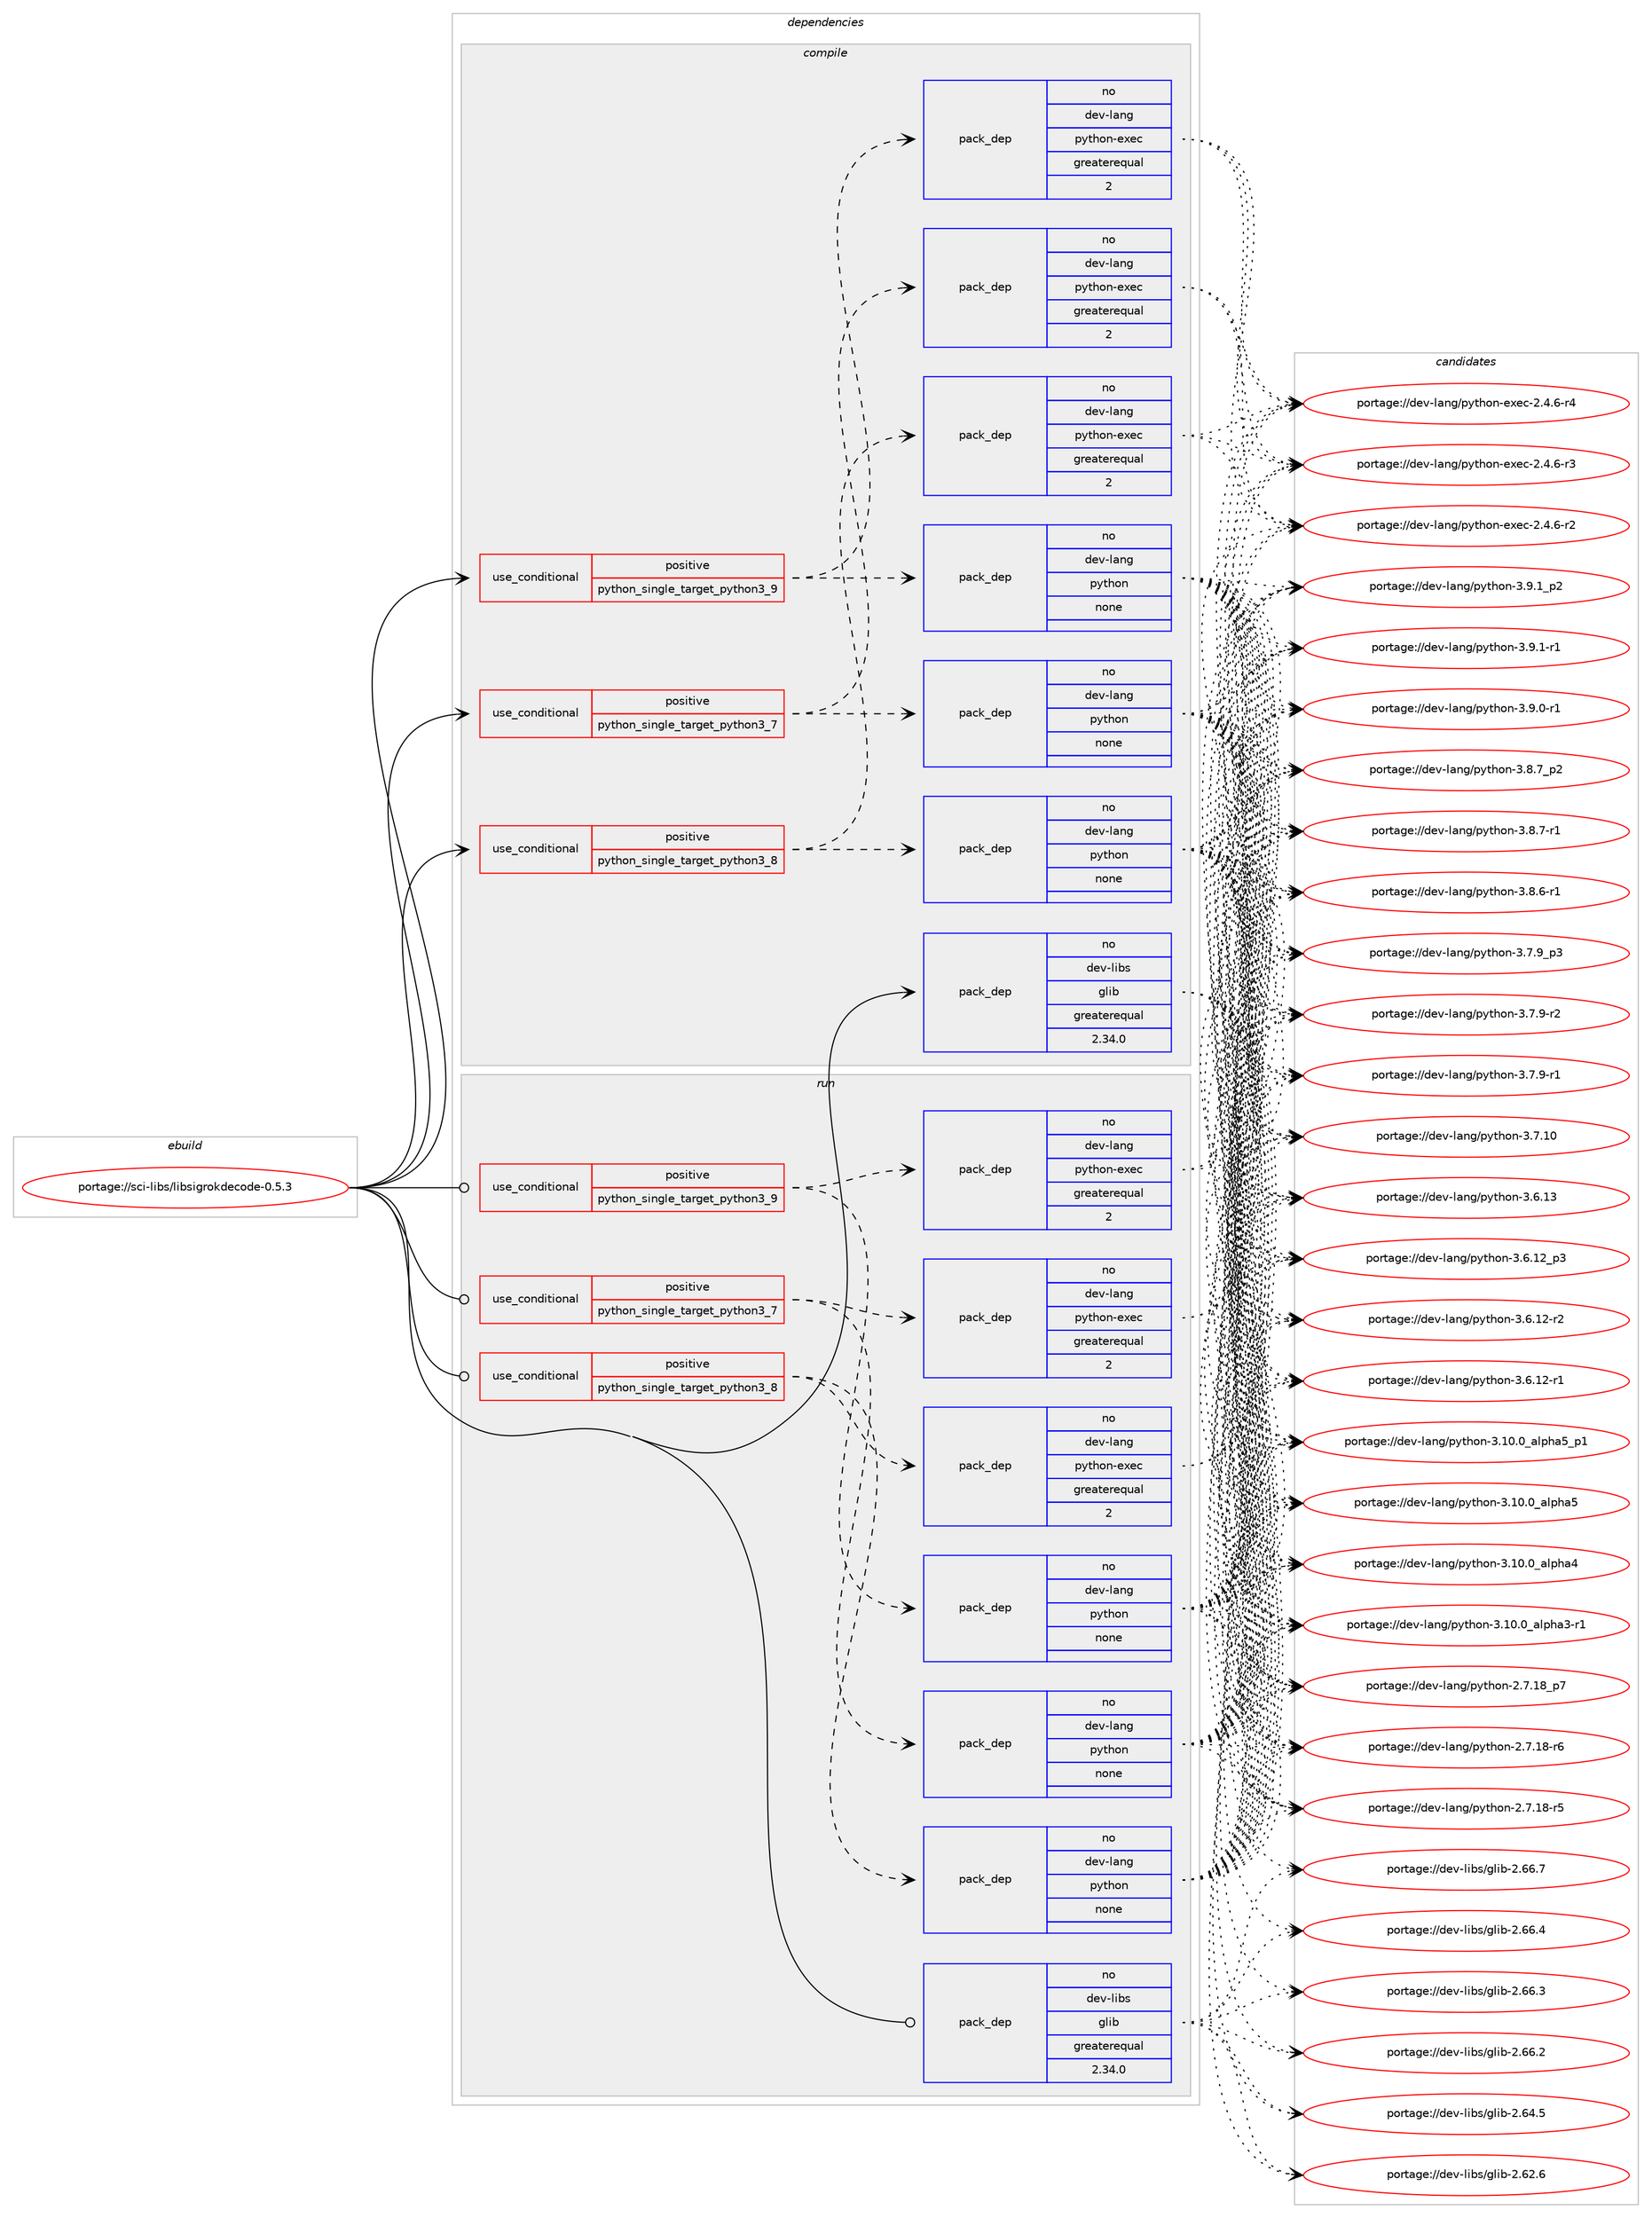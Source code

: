 digraph prolog {

# *************
# Graph options
# *************

newrank=true;
concentrate=true;
compound=true;
graph [rankdir=LR,fontname=Helvetica,fontsize=10,ranksep=1.5];#, ranksep=2.5, nodesep=0.2];
edge  [arrowhead=vee];
node  [fontname=Helvetica,fontsize=10];

# **********
# The ebuild
# **********

subgraph cluster_leftcol {
color=gray;
rank=same;
label=<<i>ebuild</i>>;
id [label="portage://sci-libs/libsigrokdecode-0.5.3", color=red, width=4, href="../sci-libs/libsigrokdecode-0.5.3.svg"];
}

# ****************
# The dependencies
# ****************

subgraph cluster_midcol {
color=gray;
label=<<i>dependencies</i>>;
subgraph cluster_compile {
fillcolor="#eeeeee";
style=filled;
label=<<i>compile</i>>;
subgraph cond2514 {
dependency8645 [label=<<TABLE BORDER="0" CELLBORDER="1" CELLSPACING="0" CELLPADDING="4"><TR><TD ROWSPAN="3" CELLPADDING="10">use_conditional</TD></TR><TR><TD>positive</TD></TR><TR><TD>python_single_target_python3_7</TD></TR></TABLE>>, shape=none, color=red];
subgraph pack6048 {
dependency8646 [label=<<TABLE BORDER="0" CELLBORDER="1" CELLSPACING="0" CELLPADDING="4" WIDTH="220"><TR><TD ROWSPAN="6" CELLPADDING="30">pack_dep</TD></TR><TR><TD WIDTH="110">no</TD></TR><TR><TD>dev-lang</TD></TR><TR><TD>python</TD></TR><TR><TD>none</TD></TR><TR><TD></TD></TR></TABLE>>, shape=none, color=blue];
}
dependency8645:e -> dependency8646:w [weight=20,style="dashed",arrowhead="vee"];
subgraph pack6049 {
dependency8647 [label=<<TABLE BORDER="0" CELLBORDER="1" CELLSPACING="0" CELLPADDING="4" WIDTH="220"><TR><TD ROWSPAN="6" CELLPADDING="30">pack_dep</TD></TR><TR><TD WIDTH="110">no</TD></TR><TR><TD>dev-lang</TD></TR><TR><TD>python-exec</TD></TR><TR><TD>greaterequal</TD></TR><TR><TD>2</TD></TR></TABLE>>, shape=none, color=blue];
}
dependency8645:e -> dependency8647:w [weight=20,style="dashed",arrowhead="vee"];
}
id:e -> dependency8645:w [weight=20,style="solid",arrowhead="vee"];
subgraph cond2515 {
dependency8648 [label=<<TABLE BORDER="0" CELLBORDER="1" CELLSPACING="0" CELLPADDING="4"><TR><TD ROWSPAN="3" CELLPADDING="10">use_conditional</TD></TR><TR><TD>positive</TD></TR><TR><TD>python_single_target_python3_8</TD></TR></TABLE>>, shape=none, color=red];
subgraph pack6050 {
dependency8649 [label=<<TABLE BORDER="0" CELLBORDER="1" CELLSPACING="0" CELLPADDING="4" WIDTH="220"><TR><TD ROWSPAN="6" CELLPADDING="30">pack_dep</TD></TR><TR><TD WIDTH="110">no</TD></TR><TR><TD>dev-lang</TD></TR><TR><TD>python</TD></TR><TR><TD>none</TD></TR><TR><TD></TD></TR></TABLE>>, shape=none, color=blue];
}
dependency8648:e -> dependency8649:w [weight=20,style="dashed",arrowhead="vee"];
subgraph pack6051 {
dependency8650 [label=<<TABLE BORDER="0" CELLBORDER="1" CELLSPACING="0" CELLPADDING="4" WIDTH="220"><TR><TD ROWSPAN="6" CELLPADDING="30">pack_dep</TD></TR><TR><TD WIDTH="110">no</TD></TR><TR><TD>dev-lang</TD></TR><TR><TD>python-exec</TD></TR><TR><TD>greaterequal</TD></TR><TR><TD>2</TD></TR></TABLE>>, shape=none, color=blue];
}
dependency8648:e -> dependency8650:w [weight=20,style="dashed",arrowhead="vee"];
}
id:e -> dependency8648:w [weight=20,style="solid",arrowhead="vee"];
subgraph cond2516 {
dependency8651 [label=<<TABLE BORDER="0" CELLBORDER="1" CELLSPACING="0" CELLPADDING="4"><TR><TD ROWSPAN="3" CELLPADDING="10">use_conditional</TD></TR><TR><TD>positive</TD></TR><TR><TD>python_single_target_python3_9</TD></TR></TABLE>>, shape=none, color=red];
subgraph pack6052 {
dependency8652 [label=<<TABLE BORDER="0" CELLBORDER="1" CELLSPACING="0" CELLPADDING="4" WIDTH="220"><TR><TD ROWSPAN="6" CELLPADDING="30">pack_dep</TD></TR><TR><TD WIDTH="110">no</TD></TR><TR><TD>dev-lang</TD></TR><TR><TD>python</TD></TR><TR><TD>none</TD></TR><TR><TD></TD></TR></TABLE>>, shape=none, color=blue];
}
dependency8651:e -> dependency8652:w [weight=20,style="dashed",arrowhead="vee"];
subgraph pack6053 {
dependency8653 [label=<<TABLE BORDER="0" CELLBORDER="1" CELLSPACING="0" CELLPADDING="4" WIDTH="220"><TR><TD ROWSPAN="6" CELLPADDING="30">pack_dep</TD></TR><TR><TD WIDTH="110">no</TD></TR><TR><TD>dev-lang</TD></TR><TR><TD>python-exec</TD></TR><TR><TD>greaterequal</TD></TR><TR><TD>2</TD></TR></TABLE>>, shape=none, color=blue];
}
dependency8651:e -> dependency8653:w [weight=20,style="dashed",arrowhead="vee"];
}
id:e -> dependency8651:w [weight=20,style="solid",arrowhead="vee"];
subgraph pack6054 {
dependency8654 [label=<<TABLE BORDER="0" CELLBORDER="1" CELLSPACING="0" CELLPADDING="4" WIDTH="220"><TR><TD ROWSPAN="6" CELLPADDING="30">pack_dep</TD></TR><TR><TD WIDTH="110">no</TD></TR><TR><TD>dev-libs</TD></TR><TR><TD>glib</TD></TR><TR><TD>greaterequal</TD></TR><TR><TD>2.34.0</TD></TR></TABLE>>, shape=none, color=blue];
}
id:e -> dependency8654:w [weight=20,style="solid",arrowhead="vee"];
}
subgraph cluster_compileandrun {
fillcolor="#eeeeee";
style=filled;
label=<<i>compile and run</i>>;
}
subgraph cluster_run {
fillcolor="#eeeeee";
style=filled;
label=<<i>run</i>>;
subgraph cond2517 {
dependency8655 [label=<<TABLE BORDER="0" CELLBORDER="1" CELLSPACING="0" CELLPADDING="4"><TR><TD ROWSPAN="3" CELLPADDING="10">use_conditional</TD></TR><TR><TD>positive</TD></TR><TR><TD>python_single_target_python3_7</TD></TR></TABLE>>, shape=none, color=red];
subgraph pack6055 {
dependency8656 [label=<<TABLE BORDER="0" CELLBORDER="1" CELLSPACING="0" CELLPADDING="4" WIDTH="220"><TR><TD ROWSPAN="6" CELLPADDING="30">pack_dep</TD></TR><TR><TD WIDTH="110">no</TD></TR><TR><TD>dev-lang</TD></TR><TR><TD>python</TD></TR><TR><TD>none</TD></TR><TR><TD></TD></TR></TABLE>>, shape=none, color=blue];
}
dependency8655:e -> dependency8656:w [weight=20,style="dashed",arrowhead="vee"];
subgraph pack6056 {
dependency8657 [label=<<TABLE BORDER="0" CELLBORDER="1" CELLSPACING="0" CELLPADDING="4" WIDTH="220"><TR><TD ROWSPAN="6" CELLPADDING="30">pack_dep</TD></TR><TR><TD WIDTH="110">no</TD></TR><TR><TD>dev-lang</TD></TR><TR><TD>python-exec</TD></TR><TR><TD>greaterequal</TD></TR><TR><TD>2</TD></TR></TABLE>>, shape=none, color=blue];
}
dependency8655:e -> dependency8657:w [weight=20,style="dashed",arrowhead="vee"];
}
id:e -> dependency8655:w [weight=20,style="solid",arrowhead="odot"];
subgraph cond2518 {
dependency8658 [label=<<TABLE BORDER="0" CELLBORDER="1" CELLSPACING="0" CELLPADDING="4"><TR><TD ROWSPAN="3" CELLPADDING="10">use_conditional</TD></TR><TR><TD>positive</TD></TR><TR><TD>python_single_target_python3_8</TD></TR></TABLE>>, shape=none, color=red];
subgraph pack6057 {
dependency8659 [label=<<TABLE BORDER="0" CELLBORDER="1" CELLSPACING="0" CELLPADDING="4" WIDTH="220"><TR><TD ROWSPAN="6" CELLPADDING="30">pack_dep</TD></TR><TR><TD WIDTH="110">no</TD></TR><TR><TD>dev-lang</TD></TR><TR><TD>python</TD></TR><TR><TD>none</TD></TR><TR><TD></TD></TR></TABLE>>, shape=none, color=blue];
}
dependency8658:e -> dependency8659:w [weight=20,style="dashed",arrowhead="vee"];
subgraph pack6058 {
dependency8660 [label=<<TABLE BORDER="0" CELLBORDER="1" CELLSPACING="0" CELLPADDING="4" WIDTH="220"><TR><TD ROWSPAN="6" CELLPADDING="30">pack_dep</TD></TR><TR><TD WIDTH="110">no</TD></TR><TR><TD>dev-lang</TD></TR><TR><TD>python-exec</TD></TR><TR><TD>greaterequal</TD></TR><TR><TD>2</TD></TR></TABLE>>, shape=none, color=blue];
}
dependency8658:e -> dependency8660:w [weight=20,style="dashed",arrowhead="vee"];
}
id:e -> dependency8658:w [weight=20,style="solid",arrowhead="odot"];
subgraph cond2519 {
dependency8661 [label=<<TABLE BORDER="0" CELLBORDER="1" CELLSPACING="0" CELLPADDING="4"><TR><TD ROWSPAN="3" CELLPADDING="10">use_conditional</TD></TR><TR><TD>positive</TD></TR><TR><TD>python_single_target_python3_9</TD></TR></TABLE>>, shape=none, color=red];
subgraph pack6059 {
dependency8662 [label=<<TABLE BORDER="0" CELLBORDER="1" CELLSPACING="0" CELLPADDING="4" WIDTH="220"><TR><TD ROWSPAN="6" CELLPADDING="30">pack_dep</TD></TR><TR><TD WIDTH="110">no</TD></TR><TR><TD>dev-lang</TD></TR><TR><TD>python</TD></TR><TR><TD>none</TD></TR><TR><TD></TD></TR></TABLE>>, shape=none, color=blue];
}
dependency8661:e -> dependency8662:w [weight=20,style="dashed",arrowhead="vee"];
subgraph pack6060 {
dependency8663 [label=<<TABLE BORDER="0" CELLBORDER="1" CELLSPACING="0" CELLPADDING="4" WIDTH="220"><TR><TD ROWSPAN="6" CELLPADDING="30">pack_dep</TD></TR><TR><TD WIDTH="110">no</TD></TR><TR><TD>dev-lang</TD></TR><TR><TD>python-exec</TD></TR><TR><TD>greaterequal</TD></TR><TR><TD>2</TD></TR></TABLE>>, shape=none, color=blue];
}
dependency8661:e -> dependency8663:w [weight=20,style="dashed",arrowhead="vee"];
}
id:e -> dependency8661:w [weight=20,style="solid",arrowhead="odot"];
subgraph pack6061 {
dependency8664 [label=<<TABLE BORDER="0" CELLBORDER="1" CELLSPACING="0" CELLPADDING="4" WIDTH="220"><TR><TD ROWSPAN="6" CELLPADDING="30">pack_dep</TD></TR><TR><TD WIDTH="110">no</TD></TR><TR><TD>dev-libs</TD></TR><TR><TD>glib</TD></TR><TR><TD>greaterequal</TD></TR><TR><TD>2.34.0</TD></TR></TABLE>>, shape=none, color=blue];
}
id:e -> dependency8664:w [weight=20,style="solid",arrowhead="odot"];
}
}

# **************
# The candidates
# **************

subgraph cluster_choices {
rank=same;
color=gray;
label=<<i>candidates</i>>;

subgraph choice6048 {
color=black;
nodesep=1;
choice1001011184510897110103471121211161041111104551465746499511250 [label="portage://dev-lang/python-3.9.1_p2", color=red, width=4,href="../dev-lang/python-3.9.1_p2.svg"];
choice1001011184510897110103471121211161041111104551465746494511449 [label="portage://dev-lang/python-3.9.1-r1", color=red, width=4,href="../dev-lang/python-3.9.1-r1.svg"];
choice1001011184510897110103471121211161041111104551465746484511449 [label="portage://dev-lang/python-3.9.0-r1", color=red, width=4,href="../dev-lang/python-3.9.0-r1.svg"];
choice1001011184510897110103471121211161041111104551465646559511250 [label="portage://dev-lang/python-3.8.7_p2", color=red, width=4,href="../dev-lang/python-3.8.7_p2.svg"];
choice1001011184510897110103471121211161041111104551465646554511449 [label="portage://dev-lang/python-3.8.7-r1", color=red, width=4,href="../dev-lang/python-3.8.7-r1.svg"];
choice1001011184510897110103471121211161041111104551465646544511449 [label="portage://dev-lang/python-3.8.6-r1", color=red, width=4,href="../dev-lang/python-3.8.6-r1.svg"];
choice1001011184510897110103471121211161041111104551465546579511251 [label="portage://dev-lang/python-3.7.9_p3", color=red, width=4,href="../dev-lang/python-3.7.9_p3.svg"];
choice1001011184510897110103471121211161041111104551465546574511450 [label="portage://dev-lang/python-3.7.9-r2", color=red, width=4,href="../dev-lang/python-3.7.9-r2.svg"];
choice1001011184510897110103471121211161041111104551465546574511449 [label="portage://dev-lang/python-3.7.9-r1", color=red, width=4,href="../dev-lang/python-3.7.9-r1.svg"];
choice10010111845108971101034711212111610411111045514655464948 [label="portage://dev-lang/python-3.7.10", color=red, width=4,href="../dev-lang/python-3.7.10.svg"];
choice10010111845108971101034711212111610411111045514654464951 [label="portage://dev-lang/python-3.6.13", color=red, width=4,href="../dev-lang/python-3.6.13.svg"];
choice100101118451089711010347112121116104111110455146544649509511251 [label="portage://dev-lang/python-3.6.12_p3", color=red, width=4,href="../dev-lang/python-3.6.12_p3.svg"];
choice100101118451089711010347112121116104111110455146544649504511450 [label="portage://dev-lang/python-3.6.12-r2", color=red, width=4,href="../dev-lang/python-3.6.12-r2.svg"];
choice100101118451089711010347112121116104111110455146544649504511449 [label="portage://dev-lang/python-3.6.12-r1", color=red, width=4,href="../dev-lang/python-3.6.12-r1.svg"];
choice10010111845108971101034711212111610411111045514649484648959710811210497539511249 [label="portage://dev-lang/python-3.10.0_alpha5_p1", color=red, width=4,href="../dev-lang/python-3.10.0_alpha5_p1.svg"];
choice1001011184510897110103471121211161041111104551464948464895971081121049753 [label="portage://dev-lang/python-3.10.0_alpha5", color=red, width=4,href="../dev-lang/python-3.10.0_alpha5.svg"];
choice1001011184510897110103471121211161041111104551464948464895971081121049752 [label="portage://dev-lang/python-3.10.0_alpha4", color=red, width=4,href="../dev-lang/python-3.10.0_alpha4.svg"];
choice10010111845108971101034711212111610411111045514649484648959710811210497514511449 [label="portage://dev-lang/python-3.10.0_alpha3-r1", color=red, width=4,href="../dev-lang/python-3.10.0_alpha3-r1.svg"];
choice100101118451089711010347112121116104111110455046554649569511255 [label="portage://dev-lang/python-2.7.18_p7", color=red, width=4,href="../dev-lang/python-2.7.18_p7.svg"];
choice100101118451089711010347112121116104111110455046554649564511454 [label="portage://dev-lang/python-2.7.18-r6", color=red, width=4,href="../dev-lang/python-2.7.18-r6.svg"];
choice100101118451089711010347112121116104111110455046554649564511453 [label="portage://dev-lang/python-2.7.18-r5", color=red, width=4,href="../dev-lang/python-2.7.18-r5.svg"];
dependency8646:e -> choice1001011184510897110103471121211161041111104551465746499511250:w [style=dotted,weight="100"];
dependency8646:e -> choice1001011184510897110103471121211161041111104551465746494511449:w [style=dotted,weight="100"];
dependency8646:e -> choice1001011184510897110103471121211161041111104551465746484511449:w [style=dotted,weight="100"];
dependency8646:e -> choice1001011184510897110103471121211161041111104551465646559511250:w [style=dotted,weight="100"];
dependency8646:e -> choice1001011184510897110103471121211161041111104551465646554511449:w [style=dotted,weight="100"];
dependency8646:e -> choice1001011184510897110103471121211161041111104551465646544511449:w [style=dotted,weight="100"];
dependency8646:e -> choice1001011184510897110103471121211161041111104551465546579511251:w [style=dotted,weight="100"];
dependency8646:e -> choice1001011184510897110103471121211161041111104551465546574511450:w [style=dotted,weight="100"];
dependency8646:e -> choice1001011184510897110103471121211161041111104551465546574511449:w [style=dotted,weight="100"];
dependency8646:e -> choice10010111845108971101034711212111610411111045514655464948:w [style=dotted,weight="100"];
dependency8646:e -> choice10010111845108971101034711212111610411111045514654464951:w [style=dotted,weight="100"];
dependency8646:e -> choice100101118451089711010347112121116104111110455146544649509511251:w [style=dotted,weight="100"];
dependency8646:e -> choice100101118451089711010347112121116104111110455146544649504511450:w [style=dotted,weight="100"];
dependency8646:e -> choice100101118451089711010347112121116104111110455146544649504511449:w [style=dotted,weight="100"];
dependency8646:e -> choice10010111845108971101034711212111610411111045514649484648959710811210497539511249:w [style=dotted,weight="100"];
dependency8646:e -> choice1001011184510897110103471121211161041111104551464948464895971081121049753:w [style=dotted,weight="100"];
dependency8646:e -> choice1001011184510897110103471121211161041111104551464948464895971081121049752:w [style=dotted,weight="100"];
dependency8646:e -> choice10010111845108971101034711212111610411111045514649484648959710811210497514511449:w [style=dotted,weight="100"];
dependency8646:e -> choice100101118451089711010347112121116104111110455046554649569511255:w [style=dotted,weight="100"];
dependency8646:e -> choice100101118451089711010347112121116104111110455046554649564511454:w [style=dotted,weight="100"];
dependency8646:e -> choice100101118451089711010347112121116104111110455046554649564511453:w [style=dotted,weight="100"];
}
subgraph choice6049 {
color=black;
nodesep=1;
choice10010111845108971101034711212111610411111045101120101994550465246544511452 [label="portage://dev-lang/python-exec-2.4.6-r4", color=red, width=4,href="../dev-lang/python-exec-2.4.6-r4.svg"];
choice10010111845108971101034711212111610411111045101120101994550465246544511451 [label="portage://dev-lang/python-exec-2.4.6-r3", color=red, width=4,href="../dev-lang/python-exec-2.4.6-r3.svg"];
choice10010111845108971101034711212111610411111045101120101994550465246544511450 [label="portage://dev-lang/python-exec-2.4.6-r2", color=red, width=4,href="../dev-lang/python-exec-2.4.6-r2.svg"];
dependency8647:e -> choice10010111845108971101034711212111610411111045101120101994550465246544511452:w [style=dotted,weight="100"];
dependency8647:e -> choice10010111845108971101034711212111610411111045101120101994550465246544511451:w [style=dotted,weight="100"];
dependency8647:e -> choice10010111845108971101034711212111610411111045101120101994550465246544511450:w [style=dotted,weight="100"];
}
subgraph choice6050 {
color=black;
nodesep=1;
choice1001011184510897110103471121211161041111104551465746499511250 [label="portage://dev-lang/python-3.9.1_p2", color=red, width=4,href="../dev-lang/python-3.9.1_p2.svg"];
choice1001011184510897110103471121211161041111104551465746494511449 [label="portage://dev-lang/python-3.9.1-r1", color=red, width=4,href="../dev-lang/python-3.9.1-r1.svg"];
choice1001011184510897110103471121211161041111104551465746484511449 [label="portage://dev-lang/python-3.9.0-r1", color=red, width=4,href="../dev-lang/python-3.9.0-r1.svg"];
choice1001011184510897110103471121211161041111104551465646559511250 [label="portage://dev-lang/python-3.8.7_p2", color=red, width=4,href="../dev-lang/python-3.8.7_p2.svg"];
choice1001011184510897110103471121211161041111104551465646554511449 [label="portage://dev-lang/python-3.8.7-r1", color=red, width=4,href="../dev-lang/python-3.8.7-r1.svg"];
choice1001011184510897110103471121211161041111104551465646544511449 [label="portage://dev-lang/python-3.8.6-r1", color=red, width=4,href="../dev-lang/python-3.8.6-r1.svg"];
choice1001011184510897110103471121211161041111104551465546579511251 [label="portage://dev-lang/python-3.7.9_p3", color=red, width=4,href="../dev-lang/python-3.7.9_p3.svg"];
choice1001011184510897110103471121211161041111104551465546574511450 [label="portage://dev-lang/python-3.7.9-r2", color=red, width=4,href="../dev-lang/python-3.7.9-r2.svg"];
choice1001011184510897110103471121211161041111104551465546574511449 [label="portage://dev-lang/python-3.7.9-r1", color=red, width=4,href="../dev-lang/python-3.7.9-r1.svg"];
choice10010111845108971101034711212111610411111045514655464948 [label="portage://dev-lang/python-3.7.10", color=red, width=4,href="../dev-lang/python-3.7.10.svg"];
choice10010111845108971101034711212111610411111045514654464951 [label="portage://dev-lang/python-3.6.13", color=red, width=4,href="../dev-lang/python-3.6.13.svg"];
choice100101118451089711010347112121116104111110455146544649509511251 [label="portage://dev-lang/python-3.6.12_p3", color=red, width=4,href="../dev-lang/python-3.6.12_p3.svg"];
choice100101118451089711010347112121116104111110455146544649504511450 [label="portage://dev-lang/python-3.6.12-r2", color=red, width=4,href="../dev-lang/python-3.6.12-r2.svg"];
choice100101118451089711010347112121116104111110455146544649504511449 [label="portage://dev-lang/python-3.6.12-r1", color=red, width=4,href="../dev-lang/python-3.6.12-r1.svg"];
choice10010111845108971101034711212111610411111045514649484648959710811210497539511249 [label="portage://dev-lang/python-3.10.0_alpha5_p1", color=red, width=4,href="../dev-lang/python-3.10.0_alpha5_p1.svg"];
choice1001011184510897110103471121211161041111104551464948464895971081121049753 [label="portage://dev-lang/python-3.10.0_alpha5", color=red, width=4,href="../dev-lang/python-3.10.0_alpha5.svg"];
choice1001011184510897110103471121211161041111104551464948464895971081121049752 [label="portage://dev-lang/python-3.10.0_alpha4", color=red, width=4,href="../dev-lang/python-3.10.0_alpha4.svg"];
choice10010111845108971101034711212111610411111045514649484648959710811210497514511449 [label="portage://dev-lang/python-3.10.0_alpha3-r1", color=red, width=4,href="../dev-lang/python-3.10.0_alpha3-r1.svg"];
choice100101118451089711010347112121116104111110455046554649569511255 [label="portage://dev-lang/python-2.7.18_p7", color=red, width=4,href="../dev-lang/python-2.7.18_p7.svg"];
choice100101118451089711010347112121116104111110455046554649564511454 [label="portage://dev-lang/python-2.7.18-r6", color=red, width=4,href="../dev-lang/python-2.7.18-r6.svg"];
choice100101118451089711010347112121116104111110455046554649564511453 [label="portage://dev-lang/python-2.7.18-r5", color=red, width=4,href="../dev-lang/python-2.7.18-r5.svg"];
dependency8649:e -> choice1001011184510897110103471121211161041111104551465746499511250:w [style=dotted,weight="100"];
dependency8649:e -> choice1001011184510897110103471121211161041111104551465746494511449:w [style=dotted,weight="100"];
dependency8649:e -> choice1001011184510897110103471121211161041111104551465746484511449:w [style=dotted,weight="100"];
dependency8649:e -> choice1001011184510897110103471121211161041111104551465646559511250:w [style=dotted,weight="100"];
dependency8649:e -> choice1001011184510897110103471121211161041111104551465646554511449:w [style=dotted,weight="100"];
dependency8649:e -> choice1001011184510897110103471121211161041111104551465646544511449:w [style=dotted,weight="100"];
dependency8649:e -> choice1001011184510897110103471121211161041111104551465546579511251:w [style=dotted,weight="100"];
dependency8649:e -> choice1001011184510897110103471121211161041111104551465546574511450:w [style=dotted,weight="100"];
dependency8649:e -> choice1001011184510897110103471121211161041111104551465546574511449:w [style=dotted,weight="100"];
dependency8649:e -> choice10010111845108971101034711212111610411111045514655464948:w [style=dotted,weight="100"];
dependency8649:e -> choice10010111845108971101034711212111610411111045514654464951:w [style=dotted,weight="100"];
dependency8649:e -> choice100101118451089711010347112121116104111110455146544649509511251:w [style=dotted,weight="100"];
dependency8649:e -> choice100101118451089711010347112121116104111110455146544649504511450:w [style=dotted,weight="100"];
dependency8649:e -> choice100101118451089711010347112121116104111110455146544649504511449:w [style=dotted,weight="100"];
dependency8649:e -> choice10010111845108971101034711212111610411111045514649484648959710811210497539511249:w [style=dotted,weight="100"];
dependency8649:e -> choice1001011184510897110103471121211161041111104551464948464895971081121049753:w [style=dotted,weight="100"];
dependency8649:e -> choice1001011184510897110103471121211161041111104551464948464895971081121049752:w [style=dotted,weight="100"];
dependency8649:e -> choice10010111845108971101034711212111610411111045514649484648959710811210497514511449:w [style=dotted,weight="100"];
dependency8649:e -> choice100101118451089711010347112121116104111110455046554649569511255:w [style=dotted,weight="100"];
dependency8649:e -> choice100101118451089711010347112121116104111110455046554649564511454:w [style=dotted,weight="100"];
dependency8649:e -> choice100101118451089711010347112121116104111110455046554649564511453:w [style=dotted,weight="100"];
}
subgraph choice6051 {
color=black;
nodesep=1;
choice10010111845108971101034711212111610411111045101120101994550465246544511452 [label="portage://dev-lang/python-exec-2.4.6-r4", color=red, width=4,href="../dev-lang/python-exec-2.4.6-r4.svg"];
choice10010111845108971101034711212111610411111045101120101994550465246544511451 [label="portage://dev-lang/python-exec-2.4.6-r3", color=red, width=4,href="../dev-lang/python-exec-2.4.6-r3.svg"];
choice10010111845108971101034711212111610411111045101120101994550465246544511450 [label="portage://dev-lang/python-exec-2.4.6-r2", color=red, width=4,href="../dev-lang/python-exec-2.4.6-r2.svg"];
dependency8650:e -> choice10010111845108971101034711212111610411111045101120101994550465246544511452:w [style=dotted,weight="100"];
dependency8650:e -> choice10010111845108971101034711212111610411111045101120101994550465246544511451:w [style=dotted,weight="100"];
dependency8650:e -> choice10010111845108971101034711212111610411111045101120101994550465246544511450:w [style=dotted,weight="100"];
}
subgraph choice6052 {
color=black;
nodesep=1;
choice1001011184510897110103471121211161041111104551465746499511250 [label="portage://dev-lang/python-3.9.1_p2", color=red, width=4,href="../dev-lang/python-3.9.1_p2.svg"];
choice1001011184510897110103471121211161041111104551465746494511449 [label="portage://dev-lang/python-3.9.1-r1", color=red, width=4,href="../dev-lang/python-3.9.1-r1.svg"];
choice1001011184510897110103471121211161041111104551465746484511449 [label="portage://dev-lang/python-3.9.0-r1", color=red, width=4,href="../dev-lang/python-3.9.0-r1.svg"];
choice1001011184510897110103471121211161041111104551465646559511250 [label="portage://dev-lang/python-3.8.7_p2", color=red, width=4,href="../dev-lang/python-3.8.7_p2.svg"];
choice1001011184510897110103471121211161041111104551465646554511449 [label="portage://dev-lang/python-3.8.7-r1", color=red, width=4,href="../dev-lang/python-3.8.7-r1.svg"];
choice1001011184510897110103471121211161041111104551465646544511449 [label="portage://dev-lang/python-3.8.6-r1", color=red, width=4,href="../dev-lang/python-3.8.6-r1.svg"];
choice1001011184510897110103471121211161041111104551465546579511251 [label="portage://dev-lang/python-3.7.9_p3", color=red, width=4,href="../dev-lang/python-3.7.9_p3.svg"];
choice1001011184510897110103471121211161041111104551465546574511450 [label="portage://dev-lang/python-3.7.9-r2", color=red, width=4,href="../dev-lang/python-3.7.9-r2.svg"];
choice1001011184510897110103471121211161041111104551465546574511449 [label="portage://dev-lang/python-3.7.9-r1", color=red, width=4,href="../dev-lang/python-3.7.9-r1.svg"];
choice10010111845108971101034711212111610411111045514655464948 [label="portage://dev-lang/python-3.7.10", color=red, width=4,href="../dev-lang/python-3.7.10.svg"];
choice10010111845108971101034711212111610411111045514654464951 [label="portage://dev-lang/python-3.6.13", color=red, width=4,href="../dev-lang/python-3.6.13.svg"];
choice100101118451089711010347112121116104111110455146544649509511251 [label="portage://dev-lang/python-3.6.12_p3", color=red, width=4,href="../dev-lang/python-3.6.12_p3.svg"];
choice100101118451089711010347112121116104111110455146544649504511450 [label="portage://dev-lang/python-3.6.12-r2", color=red, width=4,href="../dev-lang/python-3.6.12-r2.svg"];
choice100101118451089711010347112121116104111110455146544649504511449 [label="portage://dev-lang/python-3.6.12-r1", color=red, width=4,href="../dev-lang/python-3.6.12-r1.svg"];
choice10010111845108971101034711212111610411111045514649484648959710811210497539511249 [label="portage://dev-lang/python-3.10.0_alpha5_p1", color=red, width=4,href="../dev-lang/python-3.10.0_alpha5_p1.svg"];
choice1001011184510897110103471121211161041111104551464948464895971081121049753 [label="portage://dev-lang/python-3.10.0_alpha5", color=red, width=4,href="../dev-lang/python-3.10.0_alpha5.svg"];
choice1001011184510897110103471121211161041111104551464948464895971081121049752 [label="portage://dev-lang/python-3.10.0_alpha4", color=red, width=4,href="../dev-lang/python-3.10.0_alpha4.svg"];
choice10010111845108971101034711212111610411111045514649484648959710811210497514511449 [label="portage://dev-lang/python-3.10.0_alpha3-r1", color=red, width=4,href="../dev-lang/python-3.10.0_alpha3-r1.svg"];
choice100101118451089711010347112121116104111110455046554649569511255 [label="portage://dev-lang/python-2.7.18_p7", color=red, width=4,href="../dev-lang/python-2.7.18_p7.svg"];
choice100101118451089711010347112121116104111110455046554649564511454 [label="portage://dev-lang/python-2.7.18-r6", color=red, width=4,href="../dev-lang/python-2.7.18-r6.svg"];
choice100101118451089711010347112121116104111110455046554649564511453 [label="portage://dev-lang/python-2.7.18-r5", color=red, width=4,href="../dev-lang/python-2.7.18-r5.svg"];
dependency8652:e -> choice1001011184510897110103471121211161041111104551465746499511250:w [style=dotted,weight="100"];
dependency8652:e -> choice1001011184510897110103471121211161041111104551465746494511449:w [style=dotted,weight="100"];
dependency8652:e -> choice1001011184510897110103471121211161041111104551465746484511449:w [style=dotted,weight="100"];
dependency8652:e -> choice1001011184510897110103471121211161041111104551465646559511250:w [style=dotted,weight="100"];
dependency8652:e -> choice1001011184510897110103471121211161041111104551465646554511449:w [style=dotted,weight="100"];
dependency8652:e -> choice1001011184510897110103471121211161041111104551465646544511449:w [style=dotted,weight="100"];
dependency8652:e -> choice1001011184510897110103471121211161041111104551465546579511251:w [style=dotted,weight="100"];
dependency8652:e -> choice1001011184510897110103471121211161041111104551465546574511450:w [style=dotted,weight="100"];
dependency8652:e -> choice1001011184510897110103471121211161041111104551465546574511449:w [style=dotted,weight="100"];
dependency8652:e -> choice10010111845108971101034711212111610411111045514655464948:w [style=dotted,weight="100"];
dependency8652:e -> choice10010111845108971101034711212111610411111045514654464951:w [style=dotted,weight="100"];
dependency8652:e -> choice100101118451089711010347112121116104111110455146544649509511251:w [style=dotted,weight="100"];
dependency8652:e -> choice100101118451089711010347112121116104111110455146544649504511450:w [style=dotted,weight="100"];
dependency8652:e -> choice100101118451089711010347112121116104111110455146544649504511449:w [style=dotted,weight="100"];
dependency8652:e -> choice10010111845108971101034711212111610411111045514649484648959710811210497539511249:w [style=dotted,weight="100"];
dependency8652:e -> choice1001011184510897110103471121211161041111104551464948464895971081121049753:w [style=dotted,weight="100"];
dependency8652:e -> choice1001011184510897110103471121211161041111104551464948464895971081121049752:w [style=dotted,weight="100"];
dependency8652:e -> choice10010111845108971101034711212111610411111045514649484648959710811210497514511449:w [style=dotted,weight="100"];
dependency8652:e -> choice100101118451089711010347112121116104111110455046554649569511255:w [style=dotted,weight="100"];
dependency8652:e -> choice100101118451089711010347112121116104111110455046554649564511454:w [style=dotted,weight="100"];
dependency8652:e -> choice100101118451089711010347112121116104111110455046554649564511453:w [style=dotted,weight="100"];
}
subgraph choice6053 {
color=black;
nodesep=1;
choice10010111845108971101034711212111610411111045101120101994550465246544511452 [label="portage://dev-lang/python-exec-2.4.6-r4", color=red, width=4,href="../dev-lang/python-exec-2.4.6-r4.svg"];
choice10010111845108971101034711212111610411111045101120101994550465246544511451 [label="portage://dev-lang/python-exec-2.4.6-r3", color=red, width=4,href="../dev-lang/python-exec-2.4.6-r3.svg"];
choice10010111845108971101034711212111610411111045101120101994550465246544511450 [label="portage://dev-lang/python-exec-2.4.6-r2", color=red, width=4,href="../dev-lang/python-exec-2.4.6-r2.svg"];
dependency8653:e -> choice10010111845108971101034711212111610411111045101120101994550465246544511452:w [style=dotted,weight="100"];
dependency8653:e -> choice10010111845108971101034711212111610411111045101120101994550465246544511451:w [style=dotted,weight="100"];
dependency8653:e -> choice10010111845108971101034711212111610411111045101120101994550465246544511450:w [style=dotted,weight="100"];
}
subgraph choice6054 {
color=black;
nodesep=1;
choice1001011184510810598115471031081059845504654544655 [label="portage://dev-libs/glib-2.66.7", color=red, width=4,href="../dev-libs/glib-2.66.7.svg"];
choice1001011184510810598115471031081059845504654544652 [label="portage://dev-libs/glib-2.66.4", color=red, width=4,href="../dev-libs/glib-2.66.4.svg"];
choice1001011184510810598115471031081059845504654544651 [label="portage://dev-libs/glib-2.66.3", color=red, width=4,href="../dev-libs/glib-2.66.3.svg"];
choice1001011184510810598115471031081059845504654544650 [label="portage://dev-libs/glib-2.66.2", color=red, width=4,href="../dev-libs/glib-2.66.2.svg"];
choice1001011184510810598115471031081059845504654524653 [label="portage://dev-libs/glib-2.64.5", color=red, width=4,href="../dev-libs/glib-2.64.5.svg"];
choice1001011184510810598115471031081059845504654504654 [label="portage://dev-libs/glib-2.62.6", color=red, width=4,href="../dev-libs/glib-2.62.6.svg"];
dependency8654:e -> choice1001011184510810598115471031081059845504654544655:w [style=dotted,weight="100"];
dependency8654:e -> choice1001011184510810598115471031081059845504654544652:w [style=dotted,weight="100"];
dependency8654:e -> choice1001011184510810598115471031081059845504654544651:w [style=dotted,weight="100"];
dependency8654:e -> choice1001011184510810598115471031081059845504654544650:w [style=dotted,weight="100"];
dependency8654:e -> choice1001011184510810598115471031081059845504654524653:w [style=dotted,weight="100"];
dependency8654:e -> choice1001011184510810598115471031081059845504654504654:w [style=dotted,weight="100"];
}
subgraph choice6055 {
color=black;
nodesep=1;
choice1001011184510897110103471121211161041111104551465746499511250 [label="portage://dev-lang/python-3.9.1_p2", color=red, width=4,href="../dev-lang/python-3.9.1_p2.svg"];
choice1001011184510897110103471121211161041111104551465746494511449 [label="portage://dev-lang/python-3.9.1-r1", color=red, width=4,href="../dev-lang/python-3.9.1-r1.svg"];
choice1001011184510897110103471121211161041111104551465746484511449 [label="portage://dev-lang/python-3.9.0-r1", color=red, width=4,href="../dev-lang/python-3.9.0-r1.svg"];
choice1001011184510897110103471121211161041111104551465646559511250 [label="portage://dev-lang/python-3.8.7_p2", color=red, width=4,href="../dev-lang/python-3.8.7_p2.svg"];
choice1001011184510897110103471121211161041111104551465646554511449 [label="portage://dev-lang/python-3.8.7-r1", color=red, width=4,href="../dev-lang/python-3.8.7-r1.svg"];
choice1001011184510897110103471121211161041111104551465646544511449 [label="portage://dev-lang/python-3.8.6-r1", color=red, width=4,href="../dev-lang/python-3.8.6-r1.svg"];
choice1001011184510897110103471121211161041111104551465546579511251 [label="portage://dev-lang/python-3.7.9_p3", color=red, width=4,href="../dev-lang/python-3.7.9_p3.svg"];
choice1001011184510897110103471121211161041111104551465546574511450 [label="portage://dev-lang/python-3.7.9-r2", color=red, width=4,href="../dev-lang/python-3.7.9-r2.svg"];
choice1001011184510897110103471121211161041111104551465546574511449 [label="portage://dev-lang/python-3.7.9-r1", color=red, width=4,href="../dev-lang/python-3.7.9-r1.svg"];
choice10010111845108971101034711212111610411111045514655464948 [label="portage://dev-lang/python-3.7.10", color=red, width=4,href="../dev-lang/python-3.7.10.svg"];
choice10010111845108971101034711212111610411111045514654464951 [label="portage://dev-lang/python-3.6.13", color=red, width=4,href="../dev-lang/python-3.6.13.svg"];
choice100101118451089711010347112121116104111110455146544649509511251 [label="portage://dev-lang/python-3.6.12_p3", color=red, width=4,href="../dev-lang/python-3.6.12_p3.svg"];
choice100101118451089711010347112121116104111110455146544649504511450 [label="portage://dev-lang/python-3.6.12-r2", color=red, width=4,href="../dev-lang/python-3.6.12-r2.svg"];
choice100101118451089711010347112121116104111110455146544649504511449 [label="portage://dev-lang/python-3.6.12-r1", color=red, width=4,href="../dev-lang/python-3.6.12-r1.svg"];
choice10010111845108971101034711212111610411111045514649484648959710811210497539511249 [label="portage://dev-lang/python-3.10.0_alpha5_p1", color=red, width=4,href="../dev-lang/python-3.10.0_alpha5_p1.svg"];
choice1001011184510897110103471121211161041111104551464948464895971081121049753 [label="portage://dev-lang/python-3.10.0_alpha5", color=red, width=4,href="../dev-lang/python-3.10.0_alpha5.svg"];
choice1001011184510897110103471121211161041111104551464948464895971081121049752 [label="portage://dev-lang/python-3.10.0_alpha4", color=red, width=4,href="../dev-lang/python-3.10.0_alpha4.svg"];
choice10010111845108971101034711212111610411111045514649484648959710811210497514511449 [label="portage://dev-lang/python-3.10.0_alpha3-r1", color=red, width=4,href="../dev-lang/python-3.10.0_alpha3-r1.svg"];
choice100101118451089711010347112121116104111110455046554649569511255 [label="portage://dev-lang/python-2.7.18_p7", color=red, width=4,href="../dev-lang/python-2.7.18_p7.svg"];
choice100101118451089711010347112121116104111110455046554649564511454 [label="portage://dev-lang/python-2.7.18-r6", color=red, width=4,href="../dev-lang/python-2.7.18-r6.svg"];
choice100101118451089711010347112121116104111110455046554649564511453 [label="portage://dev-lang/python-2.7.18-r5", color=red, width=4,href="../dev-lang/python-2.7.18-r5.svg"];
dependency8656:e -> choice1001011184510897110103471121211161041111104551465746499511250:w [style=dotted,weight="100"];
dependency8656:e -> choice1001011184510897110103471121211161041111104551465746494511449:w [style=dotted,weight="100"];
dependency8656:e -> choice1001011184510897110103471121211161041111104551465746484511449:w [style=dotted,weight="100"];
dependency8656:e -> choice1001011184510897110103471121211161041111104551465646559511250:w [style=dotted,weight="100"];
dependency8656:e -> choice1001011184510897110103471121211161041111104551465646554511449:w [style=dotted,weight="100"];
dependency8656:e -> choice1001011184510897110103471121211161041111104551465646544511449:w [style=dotted,weight="100"];
dependency8656:e -> choice1001011184510897110103471121211161041111104551465546579511251:w [style=dotted,weight="100"];
dependency8656:e -> choice1001011184510897110103471121211161041111104551465546574511450:w [style=dotted,weight="100"];
dependency8656:e -> choice1001011184510897110103471121211161041111104551465546574511449:w [style=dotted,weight="100"];
dependency8656:e -> choice10010111845108971101034711212111610411111045514655464948:w [style=dotted,weight="100"];
dependency8656:e -> choice10010111845108971101034711212111610411111045514654464951:w [style=dotted,weight="100"];
dependency8656:e -> choice100101118451089711010347112121116104111110455146544649509511251:w [style=dotted,weight="100"];
dependency8656:e -> choice100101118451089711010347112121116104111110455146544649504511450:w [style=dotted,weight="100"];
dependency8656:e -> choice100101118451089711010347112121116104111110455146544649504511449:w [style=dotted,weight="100"];
dependency8656:e -> choice10010111845108971101034711212111610411111045514649484648959710811210497539511249:w [style=dotted,weight="100"];
dependency8656:e -> choice1001011184510897110103471121211161041111104551464948464895971081121049753:w [style=dotted,weight="100"];
dependency8656:e -> choice1001011184510897110103471121211161041111104551464948464895971081121049752:w [style=dotted,weight="100"];
dependency8656:e -> choice10010111845108971101034711212111610411111045514649484648959710811210497514511449:w [style=dotted,weight="100"];
dependency8656:e -> choice100101118451089711010347112121116104111110455046554649569511255:w [style=dotted,weight="100"];
dependency8656:e -> choice100101118451089711010347112121116104111110455046554649564511454:w [style=dotted,weight="100"];
dependency8656:e -> choice100101118451089711010347112121116104111110455046554649564511453:w [style=dotted,weight="100"];
}
subgraph choice6056 {
color=black;
nodesep=1;
choice10010111845108971101034711212111610411111045101120101994550465246544511452 [label="portage://dev-lang/python-exec-2.4.6-r4", color=red, width=4,href="../dev-lang/python-exec-2.4.6-r4.svg"];
choice10010111845108971101034711212111610411111045101120101994550465246544511451 [label="portage://dev-lang/python-exec-2.4.6-r3", color=red, width=4,href="../dev-lang/python-exec-2.4.6-r3.svg"];
choice10010111845108971101034711212111610411111045101120101994550465246544511450 [label="portage://dev-lang/python-exec-2.4.6-r2", color=red, width=4,href="../dev-lang/python-exec-2.4.6-r2.svg"];
dependency8657:e -> choice10010111845108971101034711212111610411111045101120101994550465246544511452:w [style=dotted,weight="100"];
dependency8657:e -> choice10010111845108971101034711212111610411111045101120101994550465246544511451:w [style=dotted,weight="100"];
dependency8657:e -> choice10010111845108971101034711212111610411111045101120101994550465246544511450:w [style=dotted,weight="100"];
}
subgraph choice6057 {
color=black;
nodesep=1;
choice1001011184510897110103471121211161041111104551465746499511250 [label="portage://dev-lang/python-3.9.1_p2", color=red, width=4,href="../dev-lang/python-3.9.1_p2.svg"];
choice1001011184510897110103471121211161041111104551465746494511449 [label="portage://dev-lang/python-3.9.1-r1", color=red, width=4,href="../dev-lang/python-3.9.1-r1.svg"];
choice1001011184510897110103471121211161041111104551465746484511449 [label="portage://dev-lang/python-3.9.0-r1", color=red, width=4,href="../dev-lang/python-3.9.0-r1.svg"];
choice1001011184510897110103471121211161041111104551465646559511250 [label="portage://dev-lang/python-3.8.7_p2", color=red, width=4,href="../dev-lang/python-3.8.7_p2.svg"];
choice1001011184510897110103471121211161041111104551465646554511449 [label="portage://dev-lang/python-3.8.7-r1", color=red, width=4,href="../dev-lang/python-3.8.7-r1.svg"];
choice1001011184510897110103471121211161041111104551465646544511449 [label="portage://dev-lang/python-3.8.6-r1", color=red, width=4,href="../dev-lang/python-3.8.6-r1.svg"];
choice1001011184510897110103471121211161041111104551465546579511251 [label="portage://dev-lang/python-3.7.9_p3", color=red, width=4,href="../dev-lang/python-3.7.9_p3.svg"];
choice1001011184510897110103471121211161041111104551465546574511450 [label="portage://dev-lang/python-3.7.9-r2", color=red, width=4,href="../dev-lang/python-3.7.9-r2.svg"];
choice1001011184510897110103471121211161041111104551465546574511449 [label="portage://dev-lang/python-3.7.9-r1", color=red, width=4,href="../dev-lang/python-3.7.9-r1.svg"];
choice10010111845108971101034711212111610411111045514655464948 [label="portage://dev-lang/python-3.7.10", color=red, width=4,href="../dev-lang/python-3.7.10.svg"];
choice10010111845108971101034711212111610411111045514654464951 [label="portage://dev-lang/python-3.6.13", color=red, width=4,href="../dev-lang/python-3.6.13.svg"];
choice100101118451089711010347112121116104111110455146544649509511251 [label="portage://dev-lang/python-3.6.12_p3", color=red, width=4,href="../dev-lang/python-3.6.12_p3.svg"];
choice100101118451089711010347112121116104111110455146544649504511450 [label="portage://dev-lang/python-3.6.12-r2", color=red, width=4,href="../dev-lang/python-3.6.12-r2.svg"];
choice100101118451089711010347112121116104111110455146544649504511449 [label="portage://dev-lang/python-3.6.12-r1", color=red, width=4,href="../dev-lang/python-3.6.12-r1.svg"];
choice10010111845108971101034711212111610411111045514649484648959710811210497539511249 [label="portage://dev-lang/python-3.10.0_alpha5_p1", color=red, width=4,href="../dev-lang/python-3.10.0_alpha5_p1.svg"];
choice1001011184510897110103471121211161041111104551464948464895971081121049753 [label="portage://dev-lang/python-3.10.0_alpha5", color=red, width=4,href="../dev-lang/python-3.10.0_alpha5.svg"];
choice1001011184510897110103471121211161041111104551464948464895971081121049752 [label="portage://dev-lang/python-3.10.0_alpha4", color=red, width=4,href="../dev-lang/python-3.10.0_alpha4.svg"];
choice10010111845108971101034711212111610411111045514649484648959710811210497514511449 [label="portage://dev-lang/python-3.10.0_alpha3-r1", color=red, width=4,href="../dev-lang/python-3.10.0_alpha3-r1.svg"];
choice100101118451089711010347112121116104111110455046554649569511255 [label="portage://dev-lang/python-2.7.18_p7", color=red, width=4,href="../dev-lang/python-2.7.18_p7.svg"];
choice100101118451089711010347112121116104111110455046554649564511454 [label="portage://dev-lang/python-2.7.18-r6", color=red, width=4,href="../dev-lang/python-2.7.18-r6.svg"];
choice100101118451089711010347112121116104111110455046554649564511453 [label="portage://dev-lang/python-2.7.18-r5", color=red, width=4,href="../dev-lang/python-2.7.18-r5.svg"];
dependency8659:e -> choice1001011184510897110103471121211161041111104551465746499511250:w [style=dotted,weight="100"];
dependency8659:e -> choice1001011184510897110103471121211161041111104551465746494511449:w [style=dotted,weight="100"];
dependency8659:e -> choice1001011184510897110103471121211161041111104551465746484511449:w [style=dotted,weight="100"];
dependency8659:e -> choice1001011184510897110103471121211161041111104551465646559511250:w [style=dotted,weight="100"];
dependency8659:e -> choice1001011184510897110103471121211161041111104551465646554511449:w [style=dotted,weight="100"];
dependency8659:e -> choice1001011184510897110103471121211161041111104551465646544511449:w [style=dotted,weight="100"];
dependency8659:e -> choice1001011184510897110103471121211161041111104551465546579511251:w [style=dotted,weight="100"];
dependency8659:e -> choice1001011184510897110103471121211161041111104551465546574511450:w [style=dotted,weight="100"];
dependency8659:e -> choice1001011184510897110103471121211161041111104551465546574511449:w [style=dotted,weight="100"];
dependency8659:e -> choice10010111845108971101034711212111610411111045514655464948:w [style=dotted,weight="100"];
dependency8659:e -> choice10010111845108971101034711212111610411111045514654464951:w [style=dotted,weight="100"];
dependency8659:e -> choice100101118451089711010347112121116104111110455146544649509511251:w [style=dotted,weight="100"];
dependency8659:e -> choice100101118451089711010347112121116104111110455146544649504511450:w [style=dotted,weight="100"];
dependency8659:e -> choice100101118451089711010347112121116104111110455146544649504511449:w [style=dotted,weight="100"];
dependency8659:e -> choice10010111845108971101034711212111610411111045514649484648959710811210497539511249:w [style=dotted,weight="100"];
dependency8659:e -> choice1001011184510897110103471121211161041111104551464948464895971081121049753:w [style=dotted,weight="100"];
dependency8659:e -> choice1001011184510897110103471121211161041111104551464948464895971081121049752:w [style=dotted,weight="100"];
dependency8659:e -> choice10010111845108971101034711212111610411111045514649484648959710811210497514511449:w [style=dotted,weight="100"];
dependency8659:e -> choice100101118451089711010347112121116104111110455046554649569511255:w [style=dotted,weight="100"];
dependency8659:e -> choice100101118451089711010347112121116104111110455046554649564511454:w [style=dotted,weight="100"];
dependency8659:e -> choice100101118451089711010347112121116104111110455046554649564511453:w [style=dotted,weight="100"];
}
subgraph choice6058 {
color=black;
nodesep=1;
choice10010111845108971101034711212111610411111045101120101994550465246544511452 [label="portage://dev-lang/python-exec-2.4.6-r4", color=red, width=4,href="../dev-lang/python-exec-2.4.6-r4.svg"];
choice10010111845108971101034711212111610411111045101120101994550465246544511451 [label="portage://dev-lang/python-exec-2.4.6-r3", color=red, width=4,href="../dev-lang/python-exec-2.4.6-r3.svg"];
choice10010111845108971101034711212111610411111045101120101994550465246544511450 [label="portage://dev-lang/python-exec-2.4.6-r2", color=red, width=4,href="../dev-lang/python-exec-2.4.6-r2.svg"];
dependency8660:e -> choice10010111845108971101034711212111610411111045101120101994550465246544511452:w [style=dotted,weight="100"];
dependency8660:e -> choice10010111845108971101034711212111610411111045101120101994550465246544511451:w [style=dotted,weight="100"];
dependency8660:e -> choice10010111845108971101034711212111610411111045101120101994550465246544511450:w [style=dotted,weight="100"];
}
subgraph choice6059 {
color=black;
nodesep=1;
choice1001011184510897110103471121211161041111104551465746499511250 [label="portage://dev-lang/python-3.9.1_p2", color=red, width=4,href="../dev-lang/python-3.9.1_p2.svg"];
choice1001011184510897110103471121211161041111104551465746494511449 [label="portage://dev-lang/python-3.9.1-r1", color=red, width=4,href="../dev-lang/python-3.9.1-r1.svg"];
choice1001011184510897110103471121211161041111104551465746484511449 [label="portage://dev-lang/python-3.9.0-r1", color=red, width=4,href="../dev-lang/python-3.9.0-r1.svg"];
choice1001011184510897110103471121211161041111104551465646559511250 [label="portage://dev-lang/python-3.8.7_p2", color=red, width=4,href="../dev-lang/python-3.8.7_p2.svg"];
choice1001011184510897110103471121211161041111104551465646554511449 [label="portage://dev-lang/python-3.8.7-r1", color=red, width=4,href="../dev-lang/python-3.8.7-r1.svg"];
choice1001011184510897110103471121211161041111104551465646544511449 [label="portage://dev-lang/python-3.8.6-r1", color=red, width=4,href="../dev-lang/python-3.8.6-r1.svg"];
choice1001011184510897110103471121211161041111104551465546579511251 [label="portage://dev-lang/python-3.7.9_p3", color=red, width=4,href="../dev-lang/python-3.7.9_p3.svg"];
choice1001011184510897110103471121211161041111104551465546574511450 [label="portage://dev-lang/python-3.7.9-r2", color=red, width=4,href="../dev-lang/python-3.7.9-r2.svg"];
choice1001011184510897110103471121211161041111104551465546574511449 [label="portage://dev-lang/python-3.7.9-r1", color=red, width=4,href="../dev-lang/python-3.7.9-r1.svg"];
choice10010111845108971101034711212111610411111045514655464948 [label="portage://dev-lang/python-3.7.10", color=red, width=4,href="../dev-lang/python-3.7.10.svg"];
choice10010111845108971101034711212111610411111045514654464951 [label="portage://dev-lang/python-3.6.13", color=red, width=4,href="../dev-lang/python-3.6.13.svg"];
choice100101118451089711010347112121116104111110455146544649509511251 [label="portage://dev-lang/python-3.6.12_p3", color=red, width=4,href="../dev-lang/python-3.6.12_p3.svg"];
choice100101118451089711010347112121116104111110455146544649504511450 [label="portage://dev-lang/python-3.6.12-r2", color=red, width=4,href="../dev-lang/python-3.6.12-r2.svg"];
choice100101118451089711010347112121116104111110455146544649504511449 [label="portage://dev-lang/python-3.6.12-r1", color=red, width=4,href="../dev-lang/python-3.6.12-r1.svg"];
choice10010111845108971101034711212111610411111045514649484648959710811210497539511249 [label="portage://dev-lang/python-3.10.0_alpha5_p1", color=red, width=4,href="../dev-lang/python-3.10.0_alpha5_p1.svg"];
choice1001011184510897110103471121211161041111104551464948464895971081121049753 [label="portage://dev-lang/python-3.10.0_alpha5", color=red, width=4,href="../dev-lang/python-3.10.0_alpha5.svg"];
choice1001011184510897110103471121211161041111104551464948464895971081121049752 [label="portage://dev-lang/python-3.10.0_alpha4", color=red, width=4,href="../dev-lang/python-3.10.0_alpha4.svg"];
choice10010111845108971101034711212111610411111045514649484648959710811210497514511449 [label="portage://dev-lang/python-3.10.0_alpha3-r1", color=red, width=4,href="../dev-lang/python-3.10.0_alpha3-r1.svg"];
choice100101118451089711010347112121116104111110455046554649569511255 [label="portage://dev-lang/python-2.7.18_p7", color=red, width=4,href="../dev-lang/python-2.7.18_p7.svg"];
choice100101118451089711010347112121116104111110455046554649564511454 [label="portage://dev-lang/python-2.7.18-r6", color=red, width=4,href="../dev-lang/python-2.7.18-r6.svg"];
choice100101118451089711010347112121116104111110455046554649564511453 [label="portage://dev-lang/python-2.7.18-r5", color=red, width=4,href="../dev-lang/python-2.7.18-r5.svg"];
dependency8662:e -> choice1001011184510897110103471121211161041111104551465746499511250:w [style=dotted,weight="100"];
dependency8662:e -> choice1001011184510897110103471121211161041111104551465746494511449:w [style=dotted,weight="100"];
dependency8662:e -> choice1001011184510897110103471121211161041111104551465746484511449:w [style=dotted,weight="100"];
dependency8662:e -> choice1001011184510897110103471121211161041111104551465646559511250:w [style=dotted,weight="100"];
dependency8662:e -> choice1001011184510897110103471121211161041111104551465646554511449:w [style=dotted,weight="100"];
dependency8662:e -> choice1001011184510897110103471121211161041111104551465646544511449:w [style=dotted,weight="100"];
dependency8662:e -> choice1001011184510897110103471121211161041111104551465546579511251:w [style=dotted,weight="100"];
dependency8662:e -> choice1001011184510897110103471121211161041111104551465546574511450:w [style=dotted,weight="100"];
dependency8662:e -> choice1001011184510897110103471121211161041111104551465546574511449:w [style=dotted,weight="100"];
dependency8662:e -> choice10010111845108971101034711212111610411111045514655464948:w [style=dotted,weight="100"];
dependency8662:e -> choice10010111845108971101034711212111610411111045514654464951:w [style=dotted,weight="100"];
dependency8662:e -> choice100101118451089711010347112121116104111110455146544649509511251:w [style=dotted,weight="100"];
dependency8662:e -> choice100101118451089711010347112121116104111110455146544649504511450:w [style=dotted,weight="100"];
dependency8662:e -> choice100101118451089711010347112121116104111110455146544649504511449:w [style=dotted,weight="100"];
dependency8662:e -> choice10010111845108971101034711212111610411111045514649484648959710811210497539511249:w [style=dotted,weight="100"];
dependency8662:e -> choice1001011184510897110103471121211161041111104551464948464895971081121049753:w [style=dotted,weight="100"];
dependency8662:e -> choice1001011184510897110103471121211161041111104551464948464895971081121049752:w [style=dotted,weight="100"];
dependency8662:e -> choice10010111845108971101034711212111610411111045514649484648959710811210497514511449:w [style=dotted,weight="100"];
dependency8662:e -> choice100101118451089711010347112121116104111110455046554649569511255:w [style=dotted,weight="100"];
dependency8662:e -> choice100101118451089711010347112121116104111110455046554649564511454:w [style=dotted,weight="100"];
dependency8662:e -> choice100101118451089711010347112121116104111110455046554649564511453:w [style=dotted,weight="100"];
}
subgraph choice6060 {
color=black;
nodesep=1;
choice10010111845108971101034711212111610411111045101120101994550465246544511452 [label="portage://dev-lang/python-exec-2.4.6-r4", color=red, width=4,href="../dev-lang/python-exec-2.4.6-r4.svg"];
choice10010111845108971101034711212111610411111045101120101994550465246544511451 [label="portage://dev-lang/python-exec-2.4.6-r3", color=red, width=4,href="../dev-lang/python-exec-2.4.6-r3.svg"];
choice10010111845108971101034711212111610411111045101120101994550465246544511450 [label="portage://dev-lang/python-exec-2.4.6-r2", color=red, width=4,href="../dev-lang/python-exec-2.4.6-r2.svg"];
dependency8663:e -> choice10010111845108971101034711212111610411111045101120101994550465246544511452:w [style=dotted,weight="100"];
dependency8663:e -> choice10010111845108971101034711212111610411111045101120101994550465246544511451:w [style=dotted,weight="100"];
dependency8663:e -> choice10010111845108971101034711212111610411111045101120101994550465246544511450:w [style=dotted,weight="100"];
}
subgraph choice6061 {
color=black;
nodesep=1;
choice1001011184510810598115471031081059845504654544655 [label="portage://dev-libs/glib-2.66.7", color=red, width=4,href="../dev-libs/glib-2.66.7.svg"];
choice1001011184510810598115471031081059845504654544652 [label="portage://dev-libs/glib-2.66.4", color=red, width=4,href="../dev-libs/glib-2.66.4.svg"];
choice1001011184510810598115471031081059845504654544651 [label="portage://dev-libs/glib-2.66.3", color=red, width=4,href="../dev-libs/glib-2.66.3.svg"];
choice1001011184510810598115471031081059845504654544650 [label="portage://dev-libs/glib-2.66.2", color=red, width=4,href="../dev-libs/glib-2.66.2.svg"];
choice1001011184510810598115471031081059845504654524653 [label="portage://dev-libs/glib-2.64.5", color=red, width=4,href="../dev-libs/glib-2.64.5.svg"];
choice1001011184510810598115471031081059845504654504654 [label="portage://dev-libs/glib-2.62.6", color=red, width=4,href="../dev-libs/glib-2.62.6.svg"];
dependency8664:e -> choice1001011184510810598115471031081059845504654544655:w [style=dotted,weight="100"];
dependency8664:e -> choice1001011184510810598115471031081059845504654544652:w [style=dotted,weight="100"];
dependency8664:e -> choice1001011184510810598115471031081059845504654544651:w [style=dotted,weight="100"];
dependency8664:e -> choice1001011184510810598115471031081059845504654544650:w [style=dotted,weight="100"];
dependency8664:e -> choice1001011184510810598115471031081059845504654524653:w [style=dotted,weight="100"];
dependency8664:e -> choice1001011184510810598115471031081059845504654504654:w [style=dotted,weight="100"];
}
}

}
